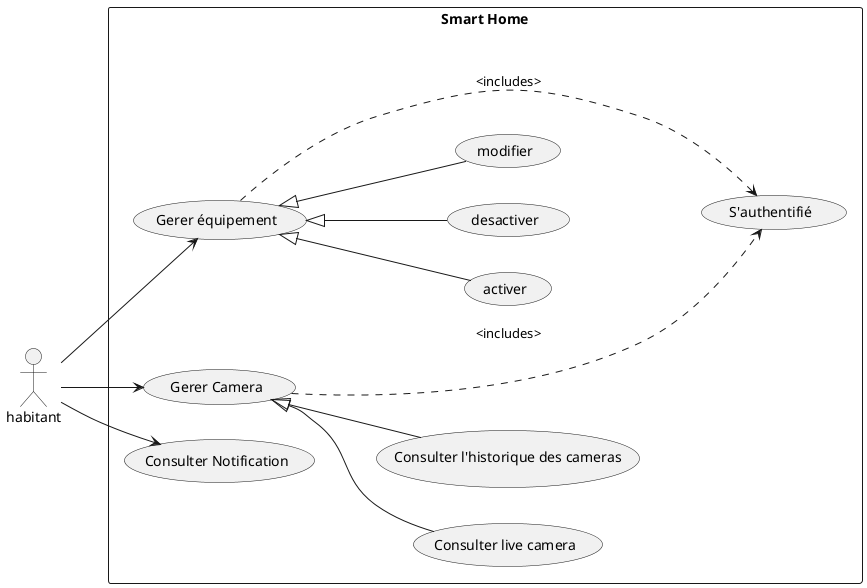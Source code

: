 @startuml
    left to right direction
        actor habitant as hab
        rectangle "Smart Home"{
            usecase "Gerer équipement" as geq
            usecase "Gerer Camera" as manageCams
            usecase "Consulter live camera" as consultLive
            usecase "Consulter l'historique des cameras" as consultHistory
            usecase activer
            usecase desactiver
            usecase modifier 
            usecase "Consulter Notification" as consultNotif
            usecase "S'authentifié" as login 
        }
        hab --> manageCams
        hab --> geq
        hab --> consultNotif
        geq <|-- desactiver
        geq <|-- activer
        geq <|-- modifier
        manageCams <|-- consultLive
        manageCams <|-- consultHistory
        geq .down..> login : <includes>
        manageCams .down..> login : <includes>
@enduml
